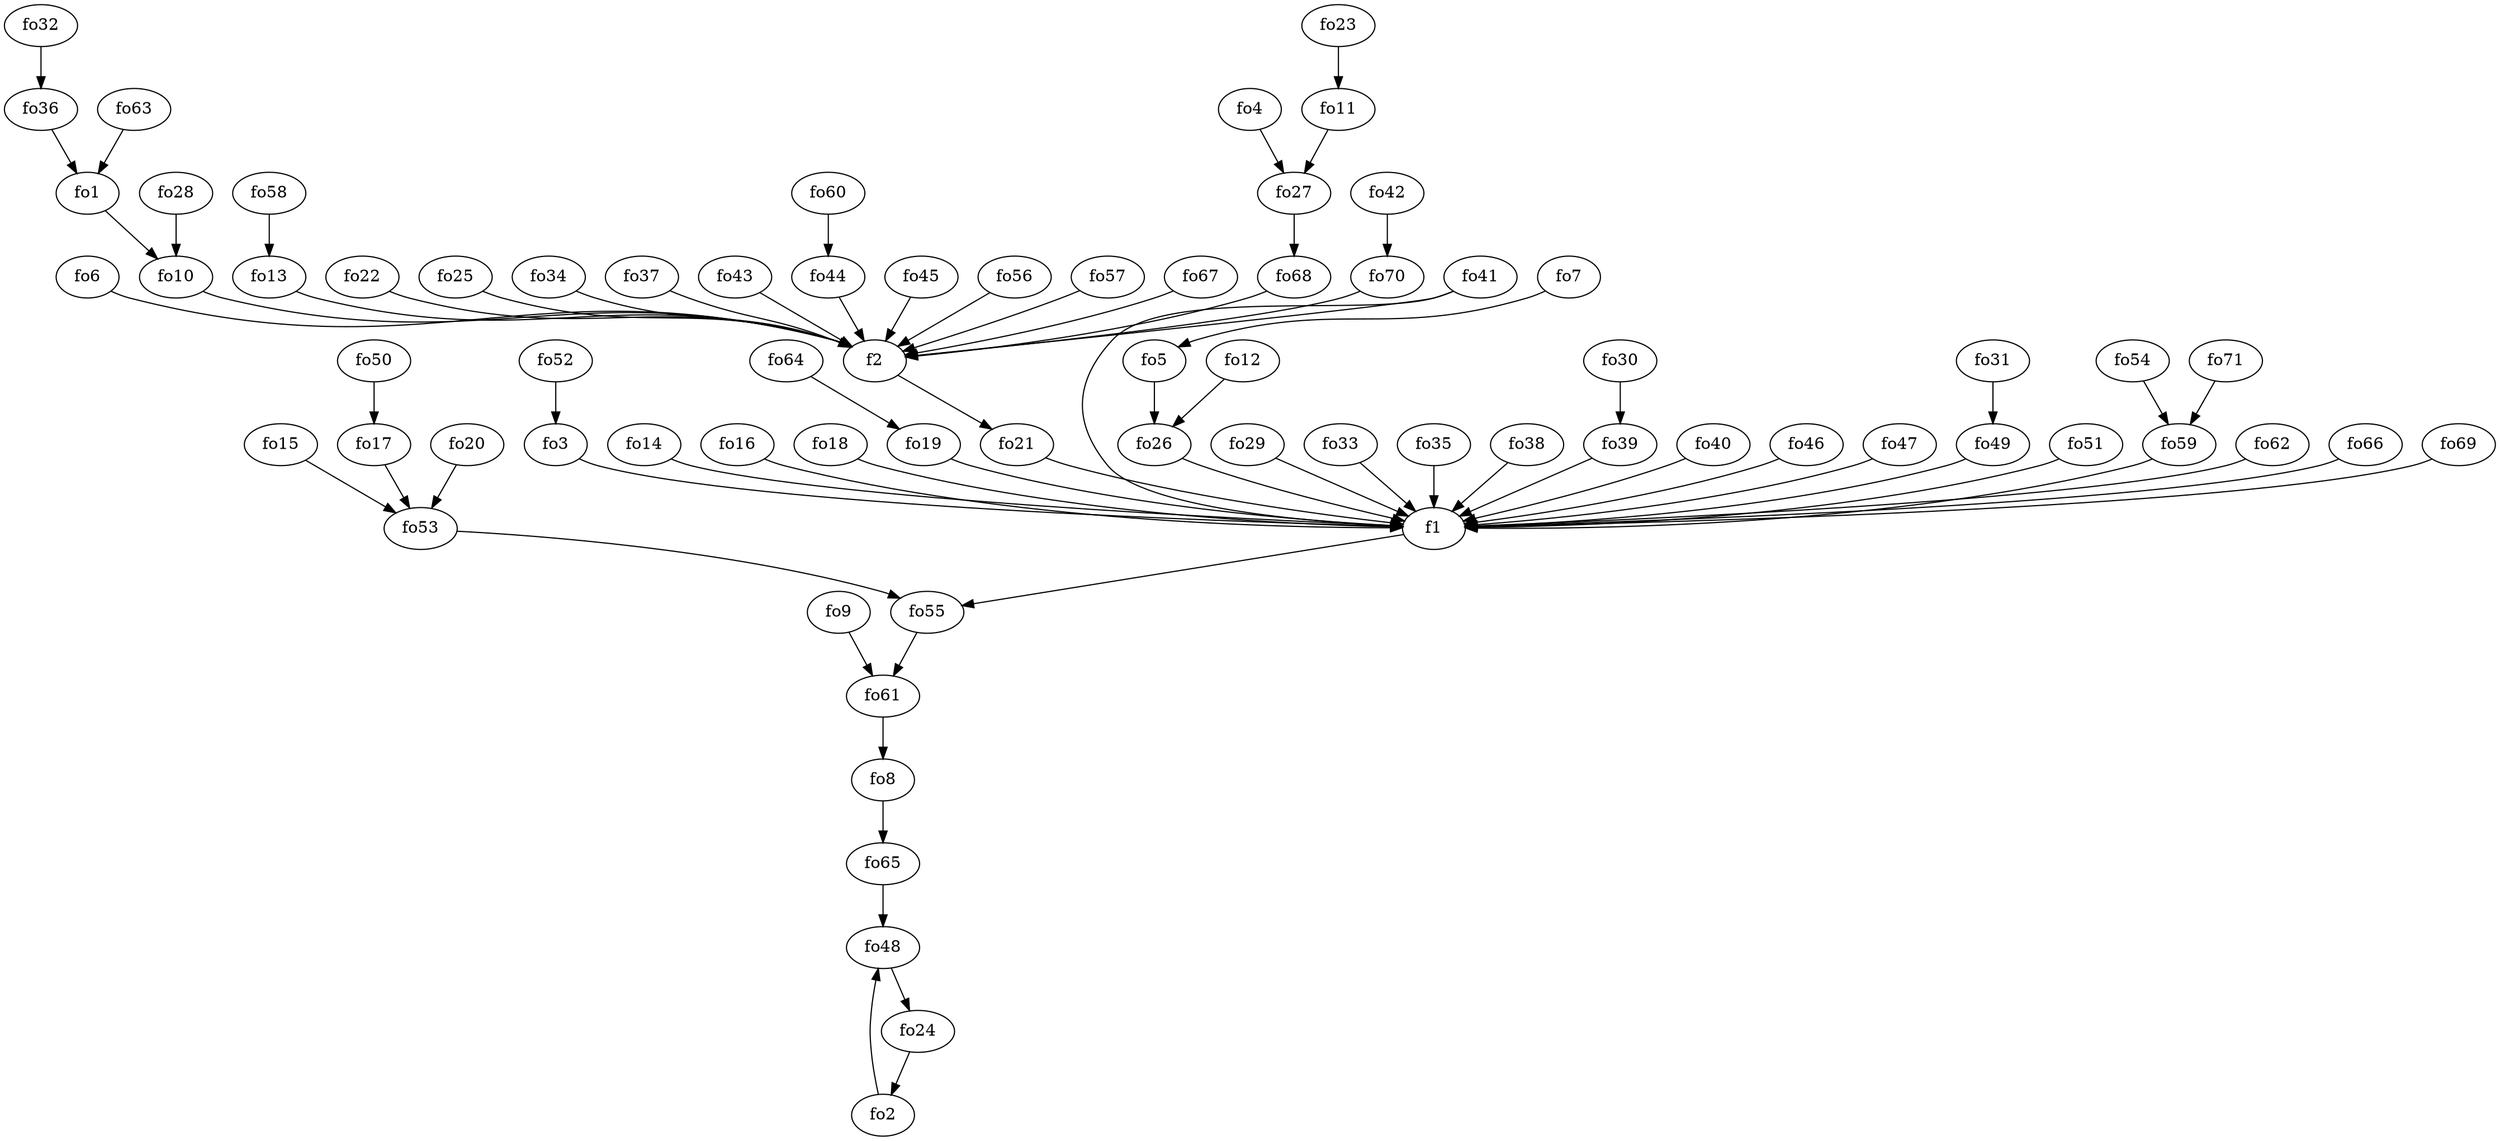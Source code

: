 strict digraph  {
f1;
f2;
fo1;
fo2;
fo3;
fo4;
fo5;
fo6;
fo7;
fo8;
fo9;
fo10;
fo11;
fo12;
fo13;
fo14;
fo15;
fo16;
fo17;
fo18;
fo19;
fo20;
fo21;
fo22;
fo23;
fo24;
fo25;
fo26;
fo27;
fo28;
fo29;
fo30;
fo31;
fo32;
fo33;
fo34;
fo35;
fo36;
fo37;
fo38;
fo39;
fo40;
fo41;
fo42;
fo43;
fo44;
fo45;
fo46;
fo47;
fo48;
fo49;
fo50;
fo51;
fo52;
fo53;
fo54;
fo55;
fo56;
fo57;
fo58;
fo59;
fo60;
fo61;
fo62;
fo63;
fo64;
fo65;
fo66;
fo67;
fo68;
fo69;
fo70;
fo71;
f1 -> fo55  [weight=2];
f2 -> fo21  [weight=2];
fo1 -> fo10  [weight=2];
fo2 -> fo48  [weight=2];
fo3 -> f1  [weight=2];
fo4 -> fo27  [weight=2];
fo5 -> fo26  [weight=2];
fo6 -> f2  [weight=2];
fo7 -> fo5  [weight=2];
fo8 -> fo65  [weight=2];
fo9 -> fo61  [weight=2];
fo10 -> f2  [weight=2];
fo11 -> fo27  [weight=2];
fo12 -> fo26  [weight=2];
fo13 -> f2  [weight=2];
fo14 -> f1  [weight=2];
fo15 -> fo53  [weight=2];
fo16 -> f1  [weight=2];
fo17 -> fo53  [weight=2];
fo18 -> f1  [weight=2];
fo19 -> f1  [weight=2];
fo20 -> fo53  [weight=2];
fo21 -> f1  [weight=2];
fo22 -> f2  [weight=2];
fo23 -> fo11  [weight=2];
fo24 -> fo2  [weight=2];
fo25 -> f2  [weight=2];
fo26 -> f1  [weight=2];
fo27 -> fo68  [weight=2];
fo28 -> fo10  [weight=2];
fo29 -> f1  [weight=2];
fo30 -> fo39  [weight=2];
fo31 -> fo49  [weight=2];
fo32 -> fo36  [weight=2];
fo33 -> f1  [weight=2];
fo34 -> f2  [weight=2];
fo35 -> f1  [weight=2];
fo36 -> fo1  [weight=2];
fo37 -> f2  [weight=2];
fo38 -> f1  [weight=2];
fo39 -> f1  [weight=2];
fo40 -> f1  [weight=2];
fo41 -> f1  [weight=2];
fo41 -> f2  [weight=2];
fo42 -> fo70  [weight=2];
fo43 -> f2  [weight=2];
fo44 -> f2  [weight=2];
fo45 -> f2  [weight=2];
fo46 -> f1  [weight=2];
fo47 -> f1  [weight=2];
fo48 -> fo24  [weight=2];
fo49 -> f1  [weight=2];
fo50 -> fo17  [weight=2];
fo51 -> f1  [weight=2];
fo52 -> fo3  [weight=2];
fo53 -> fo55  [weight=2];
fo54 -> fo59  [weight=2];
fo55 -> fo61  [weight=2];
fo56 -> f2  [weight=2];
fo57 -> f2  [weight=2];
fo58 -> fo13  [weight=2];
fo59 -> f1  [weight=2];
fo60 -> fo44  [weight=2];
fo61 -> fo8  [weight=2];
fo62 -> f1  [weight=2];
fo63 -> fo1  [weight=2];
fo64 -> fo19  [weight=2];
fo65 -> fo48  [weight=2];
fo66 -> f1  [weight=2];
fo67 -> f2  [weight=2];
fo68 -> f2  [weight=2];
fo69 -> f1  [weight=2];
fo70 -> f2  [weight=2];
fo71 -> fo59  [weight=2];
}

